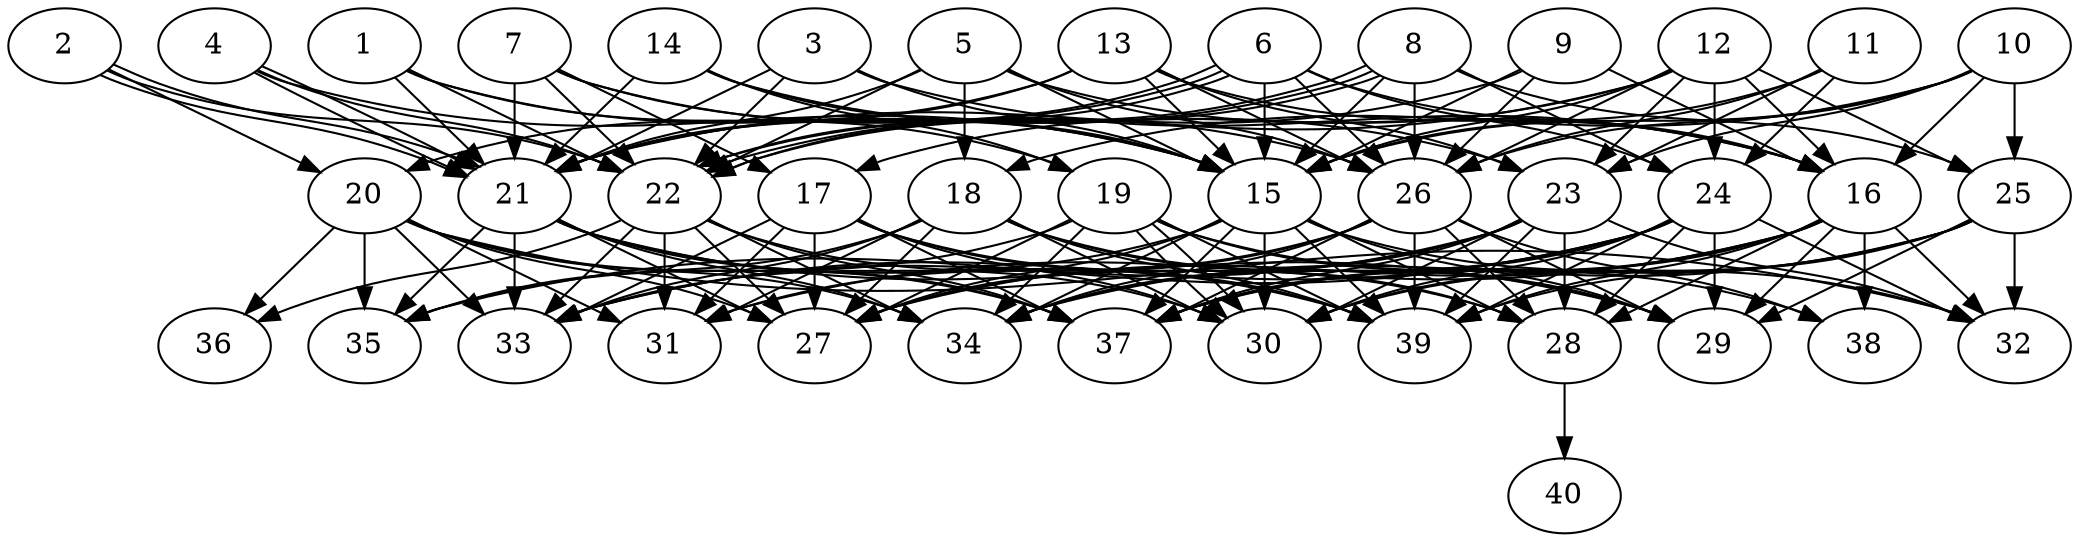 // DAG automatically generated by daggen at Thu Oct  3 14:06:49 2019
// ./daggen --dot -n 40 --ccr 0.3 --fat 0.7 --regular 0.9 --density 0.9 --mindata 5242880 --maxdata 52428800 
digraph G {
  1 [size="103075840", alpha="0.04", expect_size="30922752"] 
  1 -> 15 [size ="30922752"]
  1 -> 19 [size ="30922752"]
  1 -> 21 [size ="30922752"]
  1 -> 22 [size ="30922752"]
  2 [size="133130240", alpha="0.11", expect_size="39939072"] 
  2 -> 20 [size ="39939072"]
  2 -> 21 [size ="39939072"]
  2 -> 21 [size ="39939072"]
  2 -> 22 [size ="39939072"]
  3 [size="144609280", alpha="0.02", expect_size="43382784"] 
  3 -> 15 [size ="43382784"]
  3 -> 16 [size ="43382784"]
  3 -> 21 [size ="43382784"]
  3 -> 22 [size ="43382784"]
  4 [size="147599360", alpha="0.08", expect_size="44279808"] 
  4 -> 15 [size ="44279808"]
  4 -> 21 [size ="44279808"]
  4 -> 21 [size ="44279808"]
  4 -> 22 [size ="44279808"]
  5 [size="147961173", alpha="0.05", expect_size="44388352"] 
  5 -> 15 [size ="44388352"]
  5 -> 16 [size ="44388352"]
  5 -> 18 [size ="44388352"]
  5 -> 21 [size ="44388352"]
  5 -> 22 [size ="44388352"]
  5 -> 26 [size ="44388352"]
  6 [size="149111467", alpha="0.11", expect_size="44733440"] 
  6 -> 15 [size ="44733440"]
  6 -> 16 [size ="44733440"]
  6 -> 21 [size ="44733440"]
  6 -> 22 [size ="44733440"]
  6 -> 22 [size ="44733440"]
  6 -> 24 [size ="44733440"]
  6 -> 26 [size ="44733440"]
  7 [size="137270613", alpha="0.19", expect_size="41181184"] 
  7 -> 15 [size ="41181184"]
  7 -> 17 [size ="41181184"]
  7 -> 21 [size ="41181184"]
  7 -> 22 [size ="41181184"]
  7 -> 26 [size ="41181184"]
  8 [size="95720107", alpha="0.14", expect_size="28716032"] 
  8 -> 15 [size ="28716032"]
  8 -> 21 [size ="28716032"]
  8 -> 22 [size ="28716032"]
  8 -> 22 [size ="28716032"]
  8 -> 24 [size ="28716032"]
  8 -> 25 [size ="28716032"]
  8 -> 26 [size ="28716032"]
  9 [size="47561387", alpha="0.19", expect_size="14268416"] 
  9 -> 15 [size ="14268416"]
  9 -> 16 [size ="14268416"]
  9 -> 22 [size ="14268416"]
  9 -> 26 [size ="14268416"]
  10 [size="30593707", alpha="0.11", expect_size="9178112"] 
  10 -> 15 [size ="9178112"]
  10 -> 16 [size ="9178112"]
  10 -> 18 [size ="9178112"]
  10 -> 23 [size ="9178112"]
  10 -> 25 [size ="9178112"]
  10 -> 26 [size ="9178112"]
  11 [size="151937707", alpha="0.08", expect_size="45581312"] 
  11 -> 15 [size ="45581312"]
  11 -> 23 [size ="45581312"]
  11 -> 24 [size ="45581312"]
  11 -> 26 [size ="45581312"]
  12 [size="27374933", alpha="0.04", expect_size="8212480"] 
  12 -> 15 [size ="8212480"]
  12 -> 16 [size ="8212480"]
  12 -> 17 [size ="8212480"]
  12 -> 21 [size ="8212480"]
  12 -> 23 [size ="8212480"]
  12 -> 24 [size ="8212480"]
  12 -> 25 [size ="8212480"]
  12 -> 26 [size ="8212480"]
  13 [size="113421653", alpha="0.11", expect_size="34026496"] 
  13 -> 15 [size ="34026496"]
  13 -> 16 [size ="34026496"]
  13 -> 20 [size ="34026496"]
  13 -> 21 [size ="34026496"]
  13 -> 23 [size ="34026496"]
  13 -> 26 [size ="34026496"]
  14 [size="131764907", alpha="0.10", expect_size="39529472"] 
  14 -> 15 [size ="39529472"]
  14 -> 19 [size ="39529472"]
  14 -> 21 [size ="39529472"]
  14 -> 23 [size ="39529472"]
  15 [size="35478187", alpha="0.16", expect_size="10643456"] 
  15 -> 27 [size ="10643456"]
  15 -> 28 [size ="10643456"]
  15 -> 29 [size ="10643456"]
  15 -> 30 [size ="10643456"]
  15 -> 32 [size ="10643456"]
  15 -> 33 [size ="10643456"]
  15 -> 34 [size ="10643456"]
  15 -> 37 [size ="10643456"]
  15 -> 39 [size ="10643456"]
  16 [size="77445120", alpha="0.02", expect_size="23233536"] 
  16 -> 27 [size ="23233536"]
  16 -> 28 [size ="23233536"]
  16 -> 29 [size ="23233536"]
  16 -> 30 [size ="23233536"]
  16 -> 31 [size ="23233536"]
  16 -> 32 [size ="23233536"]
  16 -> 37 [size ="23233536"]
  16 -> 38 [size ="23233536"]
  16 -> 39 [size ="23233536"]
  17 [size="163205120", alpha="0.18", expect_size="48961536"] 
  17 -> 27 [size ="48961536"]
  17 -> 28 [size ="48961536"]
  17 -> 30 [size ="48961536"]
  17 -> 31 [size ="48961536"]
  17 -> 33 [size ="48961536"]
  17 -> 37 [size ="48961536"]
  17 -> 39 [size ="48961536"]
  18 [size="156934827", alpha="0.16", expect_size="47080448"] 
  18 -> 27 [size ="47080448"]
  18 -> 28 [size ="47080448"]
  18 -> 29 [size ="47080448"]
  18 -> 30 [size ="47080448"]
  18 -> 31 [size ="47080448"]
  18 -> 33 [size ="47080448"]
  18 -> 35 [size ="47080448"]
  18 -> 39 [size ="47080448"]
  19 [size="107888640", alpha="0.03", expect_size="32366592"] 
  19 -> 27 [size ="32366592"]
  19 -> 29 [size ="32366592"]
  19 -> 30 [size ="32366592"]
  19 -> 30 [size ="32366592"]
  19 -> 34 [size ="32366592"]
  19 -> 35 [size ="32366592"]
  19 -> 38 [size ="32366592"]
  19 -> 39 [size ="32366592"]
  20 [size="97273173", alpha="0.13", expect_size="29181952"] 
  20 -> 27 [size ="29181952"]
  20 -> 31 [size ="29181952"]
  20 -> 32 [size ="29181952"]
  20 -> 33 [size ="29181952"]
  20 -> 34 [size ="29181952"]
  20 -> 35 [size ="29181952"]
  20 -> 36 [size ="29181952"]
  20 -> 37 [size ="29181952"]
  21 [size="29446827", alpha="0.14", expect_size="8834048"] 
  21 -> 27 [size ="8834048"]
  21 -> 29 [size ="8834048"]
  21 -> 33 [size ="8834048"]
  21 -> 34 [size ="8834048"]
  21 -> 35 [size ="8834048"]
  21 -> 37 [size ="8834048"]
  21 -> 39 [size ="8834048"]
  22 [size="89859413", alpha="0.10", expect_size="26957824"] 
  22 -> 27 [size ="26957824"]
  22 -> 30 [size ="26957824"]
  22 -> 31 [size ="26957824"]
  22 -> 33 [size ="26957824"]
  22 -> 34 [size ="26957824"]
  22 -> 36 [size ="26957824"]
  22 -> 37 [size ="26957824"]
  23 [size="121784320", alpha="0.02", expect_size="36535296"] 
  23 -> 27 [size ="36535296"]
  23 -> 28 [size ="36535296"]
  23 -> 30 [size ="36535296"]
  23 -> 32 [size ="36535296"]
  23 -> 33 [size ="36535296"]
  23 -> 34 [size ="36535296"]
  23 -> 37 [size ="36535296"]
  23 -> 39 [size ="36535296"]
  24 [size="47329280", alpha="0.11", expect_size="14198784"] 
  24 -> 28 [size ="14198784"]
  24 -> 29 [size ="14198784"]
  24 -> 30 [size ="14198784"]
  24 -> 32 [size ="14198784"]
  24 -> 33 [size ="14198784"]
  24 -> 34 [size ="14198784"]
  24 -> 35 [size ="14198784"]
  24 -> 37 [size ="14198784"]
  24 -> 39 [size ="14198784"]
  25 [size="127935147", alpha="0.16", expect_size="38380544"] 
  25 -> 29 [size ="38380544"]
  25 -> 30 [size ="38380544"]
  25 -> 32 [size ="38380544"]
  25 -> 34 [size ="38380544"]
  25 -> 37 [size ="38380544"]
  25 -> 39 [size ="38380544"]
  26 [size="98583893", alpha="0.18", expect_size="29575168"] 
  26 -> 27 [size ="29575168"]
  26 -> 28 [size ="29575168"]
  26 -> 29 [size ="29575168"]
  26 -> 31 [size ="29575168"]
  26 -> 34 [size ="29575168"]
  26 -> 37 [size ="29575168"]
  26 -> 38 [size ="29575168"]
  26 -> 39 [size ="29575168"]
  27 [size="114776747", alpha="0.15", expect_size="34433024"] 
  28 [size="101314560", alpha="0.02", expect_size="30394368"] 
  28 -> 40 [size ="30394368"]
  29 [size="68741120", alpha="0.13", expect_size="20622336"] 
  30 [size="92474027", alpha="0.05", expect_size="27742208"] 
  31 [size="39468373", alpha="0.15", expect_size="11840512"] 
  32 [size="152613547", alpha="0.06", expect_size="45784064"] 
  33 [size="75707733", alpha="0.09", expect_size="22712320"] 
  34 [size="93173760", alpha="0.07", expect_size="27952128"] 
  35 [size="20558507", alpha="0.07", expect_size="6167552"] 
  36 [size="145640107", alpha="0.14", expect_size="43692032"] 
  37 [size="128191147", alpha="0.00", expect_size="38457344"] 
  38 [size="88012800", alpha="0.04", expect_size="26403840"] 
  39 [size="103345493", alpha="0.19", expect_size="31003648"] 
  40 [size="46987947", alpha="0.05", expect_size="14096384"] 
}
